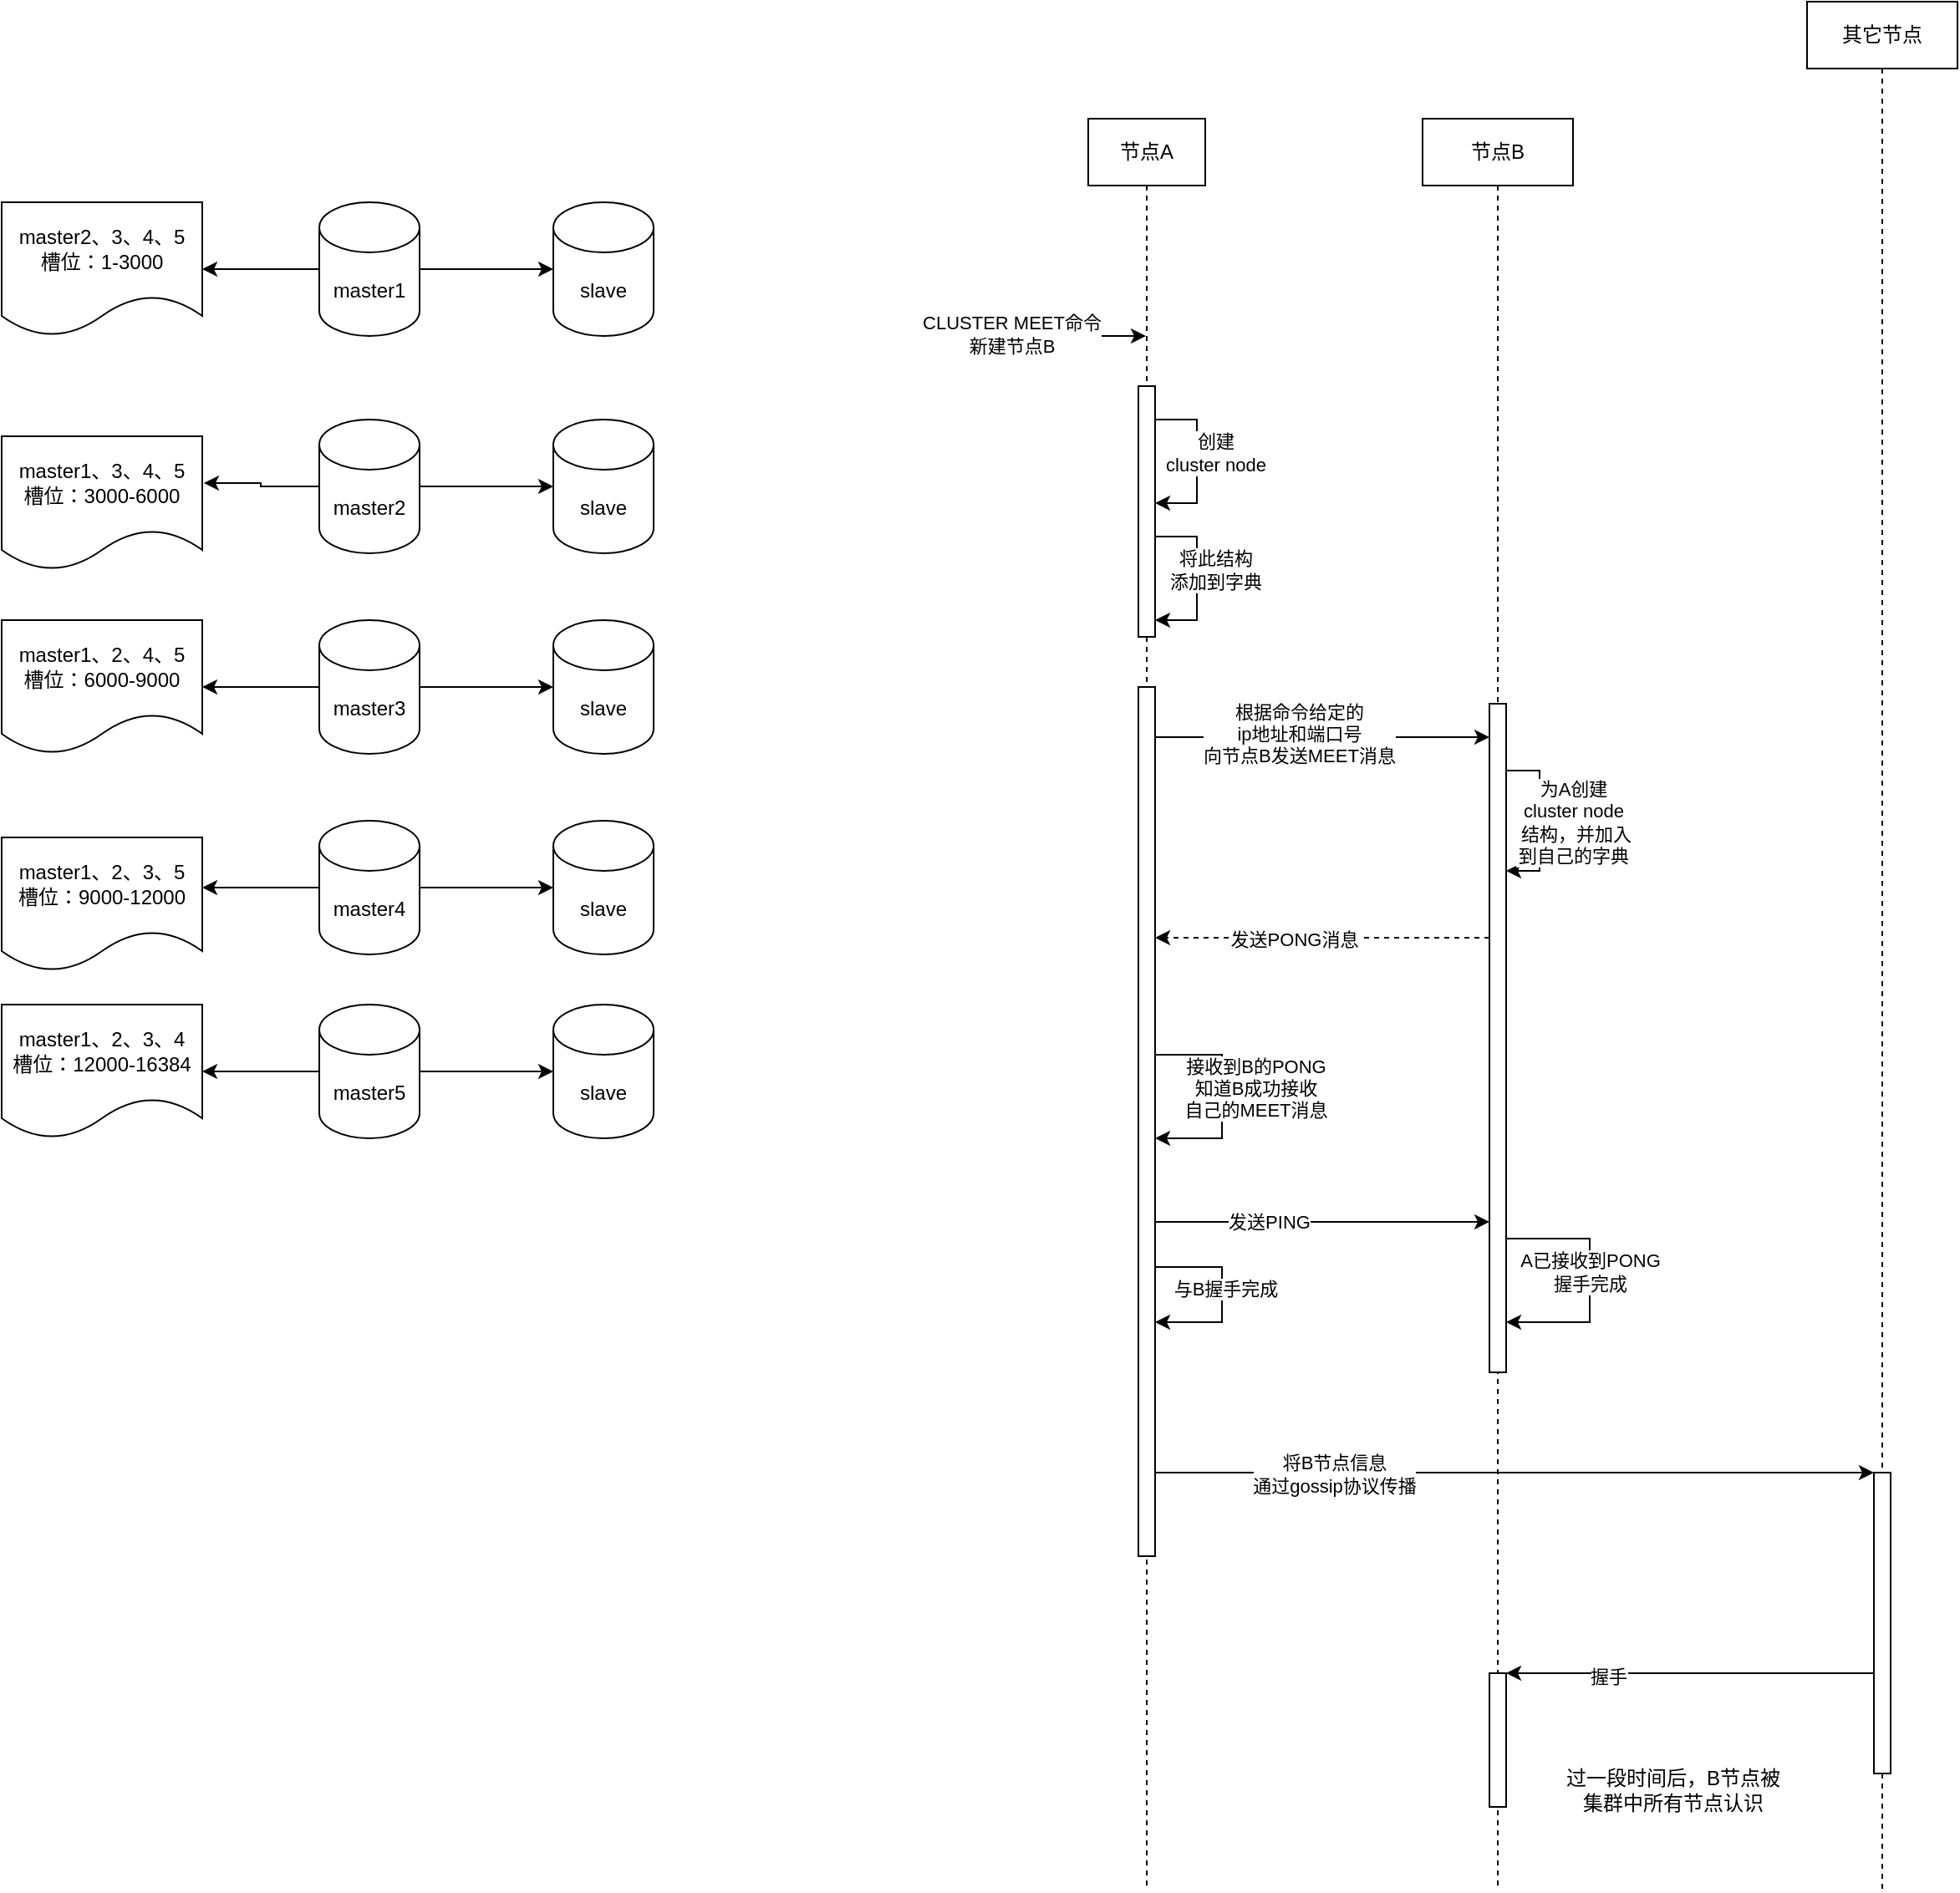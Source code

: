 <mxfile version="20.8.23" type="github">
  <diagram id="6a731a19-8d31-9384-78a2-239565b7b9f0" name="Page-1">
    <mxGraphModel dx="2603" dy="764" grid="1" gridSize="10" guides="1" tooltips="1" connect="1" arrows="1" fold="1" page="1" pageScale="1" pageWidth="1169" pageHeight="827" background="none" math="0" shadow="0">
      <root>
        <mxCell id="0" />
        <mxCell id="1" parent="0" />
        <mxCell id="H4zYBng8b11THzJkt93y-1785" style="edgeStyle=orthogonalEdgeStyle;rounded=0;orthogonalLoop=1;jettySize=auto;html=1;exitX=1;exitY=0.5;exitDx=0;exitDy=0;exitPerimeter=0;entryX=0;entryY=0.5;entryDx=0;entryDy=0;entryPerimeter=0;" edge="1" parent="1" source="H4zYBng8b11THzJkt93y-1779" target="H4zYBng8b11THzJkt93y-1784">
          <mxGeometry relative="1" as="geometry" />
        </mxCell>
        <mxCell id="H4zYBng8b11THzJkt93y-1808" style="edgeStyle=orthogonalEdgeStyle;rounded=0;orthogonalLoop=1;jettySize=auto;html=1;exitX=0;exitY=0.5;exitDx=0;exitDy=0;exitPerimeter=0;entryX=1;entryY=0.5;entryDx=0;entryDy=0;" edge="1" parent="1" source="H4zYBng8b11THzJkt93y-1779" target="H4zYBng8b11THzJkt93y-1801">
          <mxGeometry relative="1" as="geometry" />
        </mxCell>
        <mxCell id="H4zYBng8b11THzJkt93y-1779" value="master1" style="shape=cylinder3;whiteSpace=wrap;html=1;boundedLbl=1;backgroundOutline=1;size=15;" vertex="1" parent="1">
          <mxGeometry x="110" y="180" width="60" height="80" as="geometry" />
        </mxCell>
        <mxCell id="H4zYBng8b11THzJkt93y-1788" value="" style="edgeStyle=orthogonalEdgeStyle;rounded=0;orthogonalLoop=1;jettySize=auto;html=1;" edge="1" parent="1" source="H4zYBng8b11THzJkt93y-1780" target="H4zYBng8b11THzJkt93y-1787">
          <mxGeometry relative="1" as="geometry" />
        </mxCell>
        <mxCell id="H4zYBng8b11THzJkt93y-1807" style="edgeStyle=orthogonalEdgeStyle;rounded=0;orthogonalLoop=1;jettySize=auto;html=1;exitX=0;exitY=0.5;exitDx=0;exitDy=0;exitPerimeter=0;entryX=1.008;entryY=0.35;entryDx=0;entryDy=0;entryPerimeter=0;" edge="1" parent="1" source="H4zYBng8b11THzJkt93y-1780" target="H4zYBng8b11THzJkt93y-1803">
          <mxGeometry relative="1" as="geometry" />
        </mxCell>
        <mxCell id="H4zYBng8b11THzJkt93y-1780" value="master2" style="shape=cylinder3;whiteSpace=wrap;html=1;boundedLbl=1;backgroundOutline=1;size=15;" vertex="1" parent="1">
          <mxGeometry x="110" y="310" width="60" height="80" as="geometry" />
        </mxCell>
        <mxCell id="H4zYBng8b11THzJkt93y-1792" style="edgeStyle=orthogonalEdgeStyle;rounded=0;orthogonalLoop=1;jettySize=auto;html=1;exitX=1;exitY=0.5;exitDx=0;exitDy=0;exitPerimeter=0;entryX=0;entryY=0.5;entryDx=0;entryDy=0;entryPerimeter=0;" edge="1" parent="1" source="H4zYBng8b11THzJkt93y-1781" target="H4zYBng8b11THzJkt93y-1791">
          <mxGeometry relative="1" as="geometry" />
        </mxCell>
        <mxCell id="H4zYBng8b11THzJkt93y-1800" style="edgeStyle=orthogonalEdgeStyle;rounded=0;orthogonalLoop=1;jettySize=auto;html=1;exitX=0;exitY=0.5;exitDx=0;exitDy=0;exitPerimeter=0;" edge="1" parent="1" source="H4zYBng8b11THzJkt93y-1781" target="H4zYBng8b11THzJkt93y-1799">
          <mxGeometry relative="1" as="geometry" />
        </mxCell>
        <mxCell id="H4zYBng8b11THzJkt93y-1781" value="master3" style="shape=cylinder3;whiteSpace=wrap;html=1;boundedLbl=1;backgroundOutline=1;size=15;" vertex="1" parent="1">
          <mxGeometry x="110" y="430" width="60" height="80" as="geometry" />
        </mxCell>
        <mxCell id="H4zYBng8b11THzJkt93y-1795" value="" style="edgeStyle=orthogonalEdgeStyle;rounded=0;orthogonalLoop=1;jettySize=auto;html=1;" edge="1" parent="1" source="H4zYBng8b11THzJkt93y-1782" target="H4zYBng8b11THzJkt93y-1794">
          <mxGeometry relative="1" as="geometry" />
        </mxCell>
        <mxCell id="H4zYBng8b11THzJkt93y-1806" style="edgeStyle=orthogonalEdgeStyle;rounded=0;orthogonalLoop=1;jettySize=auto;html=1;exitX=0;exitY=0.5;exitDx=0;exitDy=0;exitPerimeter=0;entryX=1;entryY=0.375;entryDx=0;entryDy=0;entryPerimeter=0;" edge="1" parent="1" source="H4zYBng8b11THzJkt93y-1782" target="H4zYBng8b11THzJkt93y-1802">
          <mxGeometry relative="1" as="geometry" />
        </mxCell>
        <mxCell id="H4zYBng8b11THzJkt93y-1782" value="master4" style="shape=cylinder3;whiteSpace=wrap;html=1;boundedLbl=1;backgroundOutline=1;size=15;" vertex="1" parent="1">
          <mxGeometry x="110" y="550" width="60" height="80" as="geometry" />
        </mxCell>
        <mxCell id="H4zYBng8b11THzJkt93y-1798" style="edgeStyle=orthogonalEdgeStyle;rounded=0;orthogonalLoop=1;jettySize=auto;html=1;exitX=1;exitY=0.5;exitDx=0;exitDy=0;exitPerimeter=0;" edge="1" parent="1" source="H4zYBng8b11THzJkt93y-1783" target="H4zYBng8b11THzJkt93y-1797">
          <mxGeometry relative="1" as="geometry" />
        </mxCell>
        <mxCell id="H4zYBng8b11THzJkt93y-1805" style="edgeStyle=orthogonalEdgeStyle;rounded=0;orthogonalLoop=1;jettySize=auto;html=1;exitX=0;exitY=0.5;exitDx=0;exitDy=0;exitPerimeter=0;entryX=1;entryY=0.5;entryDx=0;entryDy=0;" edge="1" parent="1" source="H4zYBng8b11THzJkt93y-1783" target="H4zYBng8b11THzJkt93y-1804">
          <mxGeometry relative="1" as="geometry" />
        </mxCell>
        <mxCell id="H4zYBng8b11THzJkt93y-1783" value="master5" style="shape=cylinder3;whiteSpace=wrap;html=1;boundedLbl=1;backgroundOutline=1;size=15;" vertex="1" parent="1">
          <mxGeometry x="110" y="660" width="60" height="80" as="geometry" />
        </mxCell>
        <mxCell id="H4zYBng8b11THzJkt93y-1784" value="slave" style="shape=cylinder3;whiteSpace=wrap;html=1;boundedLbl=1;backgroundOutline=1;size=15;" vertex="1" parent="1">
          <mxGeometry x="250" y="180" width="60" height="80" as="geometry" />
        </mxCell>
        <mxCell id="H4zYBng8b11THzJkt93y-1787" value="slave" style="shape=cylinder3;whiteSpace=wrap;html=1;boundedLbl=1;backgroundOutline=1;size=15;" vertex="1" parent="1">
          <mxGeometry x="250" y="310" width="60" height="80" as="geometry" />
        </mxCell>
        <mxCell id="H4zYBng8b11THzJkt93y-1791" value="slave" style="shape=cylinder3;whiteSpace=wrap;html=1;boundedLbl=1;backgroundOutline=1;size=15;" vertex="1" parent="1">
          <mxGeometry x="250" y="430" width="60" height="80" as="geometry" />
        </mxCell>
        <mxCell id="H4zYBng8b11THzJkt93y-1794" value="slave" style="shape=cylinder3;whiteSpace=wrap;html=1;boundedLbl=1;backgroundOutline=1;size=15;" vertex="1" parent="1">
          <mxGeometry x="250" y="550" width="60" height="80" as="geometry" />
        </mxCell>
        <mxCell id="H4zYBng8b11THzJkt93y-1797" value="slave" style="shape=cylinder3;whiteSpace=wrap;html=1;boundedLbl=1;backgroundOutline=1;size=15;" vertex="1" parent="1">
          <mxGeometry x="250" y="660" width="60" height="80" as="geometry" />
        </mxCell>
        <mxCell id="H4zYBng8b11THzJkt93y-1799" value="master1、2、4、5&lt;br&gt;槽位：6000-9000" style="shape=document;whiteSpace=wrap;html=1;boundedLbl=1;" vertex="1" parent="1">
          <mxGeometry x="-80" y="430" width="120" height="80" as="geometry" />
        </mxCell>
        <mxCell id="H4zYBng8b11THzJkt93y-1801" value="master2、3、4、5&lt;br&gt;槽位：1-3000" style="shape=document;whiteSpace=wrap;html=1;boundedLbl=1;" vertex="1" parent="1">
          <mxGeometry x="-80" y="180" width="120" height="80" as="geometry" />
        </mxCell>
        <mxCell id="H4zYBng8b11THzJkt93y-1802" value="master1、2、3、5&lt;br&gt;槽位：9000-12000" style="shape=document;whiteSpace=wrap;html=1;boundedLbl=1;" vertex="1" parent="1">
          <mxGeometry x="-80" y="560" width="120" height="80" as="geometry" />
        </mxCell>
        <mxCell id="H4zYBng8b11THzJkt93y-1803" value="master1、3、4、5&lt;br&gt;槽位：3000-6000" style="shape=document;whiteSpace=wrap;html=1;boundedLbl=1;" vertex="1" parent="1">
          <mxGeometry x="-80" y="320" width="120" height="80" as="geometry" />
        </mxCell>
        <mxCell id="H4zYBng8b11THzJkt93y-1804" value="master1、2、3、4&lt;br&gt;槽位：12000-16384" style="shape=document;whiteSpace=wrap;html=1;boundedLbl=1;" vertex="1" parent="1">
          <mxGeometry x="-80" y="660" width="120" height="80" as="geometry" />
        </mxCell>
        <mxCell id="H4zYBng8b11THzJkt93y-1809" value="节点A" style="shape=umlLifeline;perimeter=lifelinePerimeter;whiteSpace=wrap;html=1;container=1;dropTarget=0;collapsible=0;recursiveResize=0;outlineConnect=0;portConstraint=eastwest;newEdgeStyle={&quot;edgeStyle&quot;:&quot;elbowEdgeStyle&quot;,&quot;elbow&quot;:&quot;vertical&quot;,&quot;curved&quot;:0,&quot;rounded&quot;:0};" vertex="1" parent="1">
          <mxGeometry x="570" y="130" width="70" height="1060" as="geometry" />
        </mxCell>
        <mxCell id="H4zYBng8b11THzJkt93y-1825" value="" style="html=1;points=[];perimeter=orthogonalPerimeter;outlineConnect=0;targetShapes=umlLifeline;portConstraint=eastwest;newEdgeStyle={&quot;edgeStyle&quot;:&quot;elbowEdgeStyle&quot;,&quot;elbow&quot;:&quot;vertical&quot;,&quot;curved&quot;:0,&quot;rounded&quot;:0};" vertex="1" parent="H4zYBng8b11THzJkt93y-1809">
          <mxGeometry x="30" y="340" width="10" height="520" as="geometry" />
        </mxCell>
        <mxCell id="H4zYBng8b11THzJkt93y-1811" value="" style="endArrow=classic;html=1;rounded=0;" edge="1" parent="1" target="H4zYBng8b11THzJkt93y-1809">
          <mxGeometry width="50" height="50" relative="1" as="geometry">
            <mxPoint x="490" y="260" as="sourcePoint" />
            <mxPoint x="540" y="210" as="targetPoint" />
          </mxGeometry>
        </mxCell>
        <mxCell id="H4zYBng8b11THzJkt93y-1812" value="CLUSTER MEET命令&lt;br&gt;新建节点B" style="edgeLabel;html=1;align=center;verticalAlign=middle;resizable=0;points=[];" vertex="1" connectable="0" parent="H4zYBng8b11THzJkt93y-1811">
          <mxGeometry x="-0.414" y="1" relative="1" as="geometry">
            <mxPoint as="offset" />
          </mxGeometry>
        </mxCell>
        <mxCell id="H4zYBng8b11THzJkt93y-1813" value="" style="group" vertex="1" connectable="0" parent="1">
          <mxGeometry x="600" y="290" width="45" height="150" as="geometry" />
        </mxCell>
        <mxCell id="H4zYBng8b11THzJkt93y-1814" value="" style="html=1;points=[];perimeter=orthogonalPerimeter;outlineConnect=0;targetShapes=umlLifeline;portConstraint=eastwest;newEdgeStyle={&quot;edgeStyle&quot;:&quot;elbowEdgeStyle&quot;,&quot;elbow&quot;:&quot;vertical&quot;,&quot;curved&quot;:0,&quot;rounded&quot;:0};" vertex="1" parent="H4zYBng8b11THzJkt93y-1813">
          <mxGeometry width="10" height="150" as="geometry" />
        </mxCell>
        <mxCell id="H4zYBng8b11THzJkt93y-1815" value="" style="endArrow=classic;html=1;rounded=0;edgeStyle=orthogonalEdgeStyle;" edge="1" parent="H4zYBng8b11THzJkt93y-1813" source="H4zYBng8b11THzJkt93y-1814" target="H4zYBng8b11THzJkt93y-1814">
          <mxGeometry width="50" height="50" relative="1" as="geometry">
            <mxPoint x="15" y="54.545" as="sourcePoint" />
            <mxPoint x="15" y="122.727" as="targetPoint" />
            <Array as="points">
              <mxPoint x="35" y="20" />
              <mxPoint x="35" y="70" />
            </Array>
          </mxGeometry>
        </mxCell>
        <mxCell id="H4zYBng8b11THzJkt93y-1816" value="创建&lt;br&gt;cluster node" style="edgeLabel;html=1;align=center;verticalAlign=middle;resizable=0;points=[];" vertex="1" connectable="0" parent="H4zYBng8b11THzJkt93y-1815">
          <mxGeometry x="-0.68" relative="1" as="geometry">
            <mxPoint x="20" y="20" as="offset" />
          </mxGeometry>
        </mxCell>
        <mxCell id="H4zYBng8b11THzJkt93y-1820" value="" style="endArrow=classic;html=1;rounded=0;edgeStyle=orthogonalEdgeStyle;" edge="1" parent="H4zYBng8b11THzJkt93y-1813">
          <mxGeometry width="50" height="50" relative="1" as="geometry">
            <mxPoint x="10" y="90" as="sourcePoint" />
            <mxPoint x="10" y="140" as="targetPoint" />
            <Array as="points">
              <mxPoint x="35" y="90" />
              <mxPoint x="35" y="140" />
            </Array>
          </mxGeometry>
        </mxCell>
        <mxCell id="H4zYBng8b11THzJkt93y-1821" value="将此结构&lt;br&gt;添加到字典" style="edgeLabel;html=1;align=center;verticalAlign=middle;resizable=0;points=[];" vertex="1" connectable="0" parent="H4zYBng8b11THzJkt93y-1820">
          <mxGeometry x="-0.68" relative="1" as="geometry">
            <mxPoint x="20" y="20" as="offset" />
          </mxGeometry>
        </mxCell>
        <mxCell id="H4zYBng8b11THzJkt93y-1822" value="节点B" style="shape=umlLifeline;perimeter=lifelinePerimeter;whiteSpace=wrap;html=1;container=1;dropTarget=0;collapsible=0;recursiveResize=0;outlineConnect=0;portConstraint=eastwest;newEdgeStyle={&quot;edgeStyle&quot;:&quot;elbowEdgeStyle&quot;,&quot;elbow&quot;:&quot;vertical&quot;,&quot;curved&quot;:0,&quot;rounded&quot;:0};" vertex="1" parent="1">
          <mxGeometry x="770" y="130" width="90" height="1060" as="geometry" />
        </mxCell>
        <mxCell id="H4zYBng8b11THzJkt93y-1823" value="" style="html=1;points=[];perimeter=orthogonalPerimeter;outlineConnect=0;targetShapes=umlLifeline;portConstraint=eastwest;newEdgeStyle={&quot;edgeStyle&quot;:&quot;elbowEdgeStyle&quot;,&quot;elbow&quot;:&quot;vertical&quot;,&quot;curved&quot;:0,&quot;rounded&quot;:0};" vertex="1" parent="H4zYBng8b11THzJkt93y-1822">
          <mxGeometry x="40" y="350" width="10" height="400" as="geometry" />
        </mxCell>
        <mxCell id="H4zYBng8b11THzJkt93y-1827" value="" style="endArrow=classic;html=1;rounded=0;edgeStyle=orthogonalEdgeStyle;" edge="1" parent="H4zYBng8b11THzJkt93y-1822" source="H4zYBng8b11THzJkt93y-1823" target="H4zYBng8b11THzJkt93y-1823">
          <mxGeometry width="50" height="50" relative="1" as="geometry">
            <mxPoint x="50" y="390" as="sourcePoint" />
            <mxPoint x="70" y="430" as="targetPoint" />
            <Array as="points">
              <mxPoint x="70" y="390" />
              <mxPoint x="70" y="450" />
            </Array>
          </mxGeometry>
        </mxCell>
        <mxCell id="H4zYBng8b11THzJkt93y-1828" value="为A创建&lt;br&gt;cluster node&lt;br&gt;&amp;nbsp;结构，并加入&lt;br&gt;到自己的字典" style="edgeLabel;html=1;align=center;verticalAlign=middle;resizable=0;points=[];" vertex="1" connectable="0" parent="H4zYBng8b11THzJkt93y-1827">
          <mxGeometry x="-0.262" relative="1" as="geometry">
            <mxPoint x="20" y="14" as="offset" />
          </mxGeometry>
        </mxCell>
        <mxCell id="H4zYBng8b11THzJkt93y-1844" value="" style="html=1;points=[];perimeter=orthogonalPerimeter;outlineConnect=0;targetShapes=umlLifeline;portConstraint=eastwest;newEdgeStyle={&quot;edgeStyle&quot;:&quot;elbowEdgeStyle&quot;,&quot;elbow&quot;:&quot;vertical&quot;,&quot;curved&quot;:0,&quot;rounded&quot;:0};" vertex="1" parent="H4zYBng8b11THzJkt93y-1822">
          <mxGeometry x="40" y="930" width="10" height="80" as="geometry" />
        </mxCell>
        <mxCell id="H4zYBng8b11THzJkt93y-1824" value="" style="endArrow=classic;html=1;rounded=0;" edge="1" parent="1" target="H4zYBng8b11THzJkt93y-1823">
          <mxGeometry width="50" height="50" relative="1" as="geometry">
            <mxPoint x="610" y="500.0" as="sourcePoint" />
            <mxPoint x="815" y="500.0" as="targetPoint" />
          </mxGeometry>
        </mxCell>
        <mxCell id="H4zYBng8b11THzJkt93y-1826" value="根据命令给定的&lt;br&gt;ip地址和端口号&lt;br&gt;向节点B发送MEET消息" style="edgeLabel;html=1;align=center;verticalAlign=middle;resizable=0;points=[];" vertex="1" connectable="0" parent="H4zYBng8b11THzJkt93y-1824">
          <mxGeometry x="-0.661" y="2" relative="1" as="geometry">
            <mxPoint x="52" as="offset" />
          </mxGeometry>
        </mxCell>
        <mxCell id="H4zYBng8b11THzJkt93y-1829" value="" style="endArrow=classic;html=1;rounded=0;dashed=1;" edge="1" parent="1">
          <mxGeometry width="50" height="50" relative="1" as="geometry">
            <mxPoint x="810" y="620" as="sourcePoint" />
            <mxPoint x="610" y="620" as="targetPoint" />
          </mxGeometry>
        </mxCell>
        <mxCell id="H4zYBng8b11THzJkt93y-1830" value="发送PONG消息" style="edgeLabel;html=1;align=center;verticalAlign=middle;resizable=0;points=[];" vertex="1" connectable="0" parent="H4zYBng8b11THzJkt93y-1829">
          <mxGeometry x="0.17" y="1" relative="1" as="geometry">
            <mxPoint as="offset" />
          </mxGeometry>
        </mxCell>
        <mxCell id="H4zYBng8b11THzJkt93y-1831" value="" style="endArrow=classic;html=1;rounded=0;edgeStyle=orthogonalEdgeStyle;" edge="1" parent="1" target="H4zYBng8b11THzJkt93y-1825">
          <mxGeometry width="50" height="50" relative="1" as="geometry">
            <mxPoint x="610" y="690" as="sourcePoint" />
            <mxPoint x="650" y="750" as="targetPoint" />
            <Array as="points">
              <mxPoint x="650" y="690" />
              <mxPoint x="650" y="740" />
            </Array>
          </mxGeometry>
        </mxCell>
        <mxCell id="H4zYBng8b11THzJkt93y-1832" value="接收到B的PONG&lt;br&gt;知道B成功接收&lt;br&gt;自己的MEET消息" style="edgeLabel;html=1;align=center;verticalAlign=middle;resizable=0;points=[];" vertex="1" connectable="0" parent="H4zYBng8b11THzJkt93y-1831">
          <mxGeometry x="-0.215" relative="1" as="geometry">
            <mxPoint x="20" y="9" as="offset" />
          </mxGeometry>
        </mxCell>
        <mxCell id="H4zYBng8b11THzJkt93y-1833" value="" style="endArrow=classic;html=1;rounded=0;" edge="1" parent="1" source="H4zYBng8b11THzJkt93y-1825" target="H4zYBng8b11THzJkt93y-1823">
          <mxGeometry width="50" height="50" relative="1" as="geometry">
            <mxPoint x="630" y="800" as="sourcePoint" />
            <mxPoint x="680" y="750" as="targetPoint" />
            <Array as="points">
              <mxPoint x="710" y="790" />
            </Array>
          </mxGeometry>
        </mxCell>
        <mxCell id="H4zYBng8b11THzJkt93y-1834" value="发送PING" style="edgeLabel;html=1;align=center;verticalAlign=middle;resizable=0;points=[];" vertex="1" connectable="0" parent="H4zYBng8b11THzJkt93y-1833">
          <mxGeometry x="-0.32" relative="1" as="geometry">
            <mxPoint as="offset" />
          </mxGeometry>
        </mxCell>
        <mxCell id="H4zYBng8b11THzJkt93y-1836" value="" style="endArrow=classic;html=1;rounded=0;edgeStyle=orthogonalEdgeStyle;" edge="1" parent="1" target="H4zYBng8b11THzJkt93y-1823">
          <mxGeometry width="50" height="50" relative="1" as="geometry">
            <mxPoint x="820" y="810" as="sourcePoint" />
            <mxPoint x="880" y="810" as="targetPoint" />
            <Array as="points">
              <mxPoint x="820" y="800" />
              <mxPoint x="870" y="800" />
              <mxPoint x="870" y="850" />
            </Array>
          </mxGeometry>
        </mxCell>
        <mxCell id="H4zYBng8b11THzJkt93y-1837" value="A已接收到PONG&lt;br&gt;握手完成" style="edgeLabel;html=1;align=center;verticalAlign=middle;resizable=0;points=[];" vertex="1" connectable="0" parent="H4zYBng8b11THzJkt93y-1836">
          <mxGeometry x="-0.125" relative="1" as="geometry">
            <mxPoint y="10" as="offset" />
          </mxGeometry>
        </mxCell>
        <mxCell id="H4zYBng8b11THzJkt93y-1838" value="其它节点" style="shape=umlLifeline;perimeter=lifelinePerimeter;whiteSpace=wrap;html=1;container=1;dropTarget=0;collapsible=0;recursiveResize=0;outlineConnect=0;portConstraint=eastwest;newEdgeStyle={&quot;edgeStyle&quot;:&quot;elbowEdgeStyle&quot;,&quot;elbow&quot;:&quot;vertical&quot;,&quot;curved&quot;:0,&quot;rounded&quot;:0};" vertex="1" parent="1">
          <mxGeometry x="1000" y="60" width="90" height="1130" as="geometry" />
        </mxCell>
        <mxCell id="H4zYBng8b11THzJkt93y-1841" value="" style="html=1;points=[];perimeter=orthogonalPerimeter;outlineConnect=0;targetShapes=umlLifeline;portConstraint=eastwest;newEdgeStyle={&quot;edgeStyle&quot;:&quot;elbowEdgeStyle&quot;,&quot;elbow&quot;:&quot;vertical&quot;,&quot;curved&quot;:0,&quot;rounded&quot;:0};" vertex="1" parent="H4zYBng8b11THzJkt93y-1838">
          <mxGeometry x="40" y="880" width="10" height="180" as="geometry" />
        </mxCell>
        <mxCell id="H4zYBng8b11THzJkt93y-1839" value="" style="endArrow=classic;html=1;rounded=0;edgeStyle=orthogonalEdgeStyle;" edge="1" parent="1" target="H4zYBng8b11THzJkt93y-1825">
          <mxGeometry width="50" height="50" relative="1" as="geometry">
            <mxPoint x="610" y="827" as="sourcePoint" />
            <mxPoint x="670" y="827" as="targetPoint" />
            <Array as="points">
              <mxPoint x="610" y="817" />
              <mxPoint x="650" y="817" />
              <mxPoint x="650" y="850" />
            </Array>
          </mxGeometry>
        </mxCell>
        <mxCell id="H4zYBng8b11THzJkt93y-1840" value="与B握手完成" style="edgeLabel;html=1;align=center;verticalAlign=middle;resizable=0;points=[];" vertex="1" connectable="0" parent="H4zYBng8b11THzJkt93y-1839">
          <mxGeometry x="-0.106" y="2" relative="1" as="geometry">
            <mxPoint y="8" as="offset" />
          </mxGeometry>
        </mxCell>
        <mxCell id="H4zYBng8b11THzJkt93y-1842" value="" style="endArrow=classic;html=1;rounded=0;" edge="1" parent="1" source="H4zYBng8b11THzJkt93y-1825" target="H4zYBng8b11THzJkt93y-1841">
          <mxGeometry width="50" height="50" relative="1" as="geometry">
            <mxPoint x="740" y="970" as="sourcePoint" />
            <mxPoint x="1040" y="970" as="targetPoint" />
          </mxGeometry>
        </mxCell>
        <mxCell id="H4zYBng8b11THzJkt93y-1843" value="将B节点信息&lt;br&gt;通过gossip协议传播" style="edgeLabel;html=1;align=center;verticalAlign=middle;resizable=0;points=[];" vertex="1" connectable="0" parent="H4zYBng8b11THzJkt93y-1842">
          <mxGeometry x="-0.502" y="-1" relative="1" as="geometry">
            <mxPoint as="offset" />
          </mxGeometry>
        </mxCell>
        <mxCell id="H4zYBng8b11THzJkt93y-1845" value="" style="endArrow=classic;html=1;rounded=0;" edge="1" parent="1" source="H4zYBng8b11THzJkt93y-1841" target="H4zYBng8b11THzJkt93y-1844">
          <mxGeometry width="50" height="50" relative="1" as="geometry">
            <mxPoint x="950" y="1110" as="sourcePoint" />
            <mxPoint x="1000" y="1060" as="targetPoint" />
          </mxGeometry>
        </mxCell>
        <mxCell id="H4zYBng8b11THzJkt93y-1846" value="握手" style="edgeLabel;html=1;align=center;verticalAlign=middle;resizable=0;points=[];" vertex="1" connectable="0" parent="H4zYBng8b11THzJkt93y-1845">
          <mxGeometry x="0.446" y="2" relative="1" as="geometry">
            <mxPoint as="offset" />
          </mxGeometry>
        </mxCell>
        <mxCell id="H4zYBng8b11THzJkt93y-1847" value="过一段时间后，B节点被集群中所有节点认识" style="text;html=1;strokeColor=none;fillColor=none;align=center;verticalAlign=middle;whiteSpace=wrap;rounded=0;" vertex="1" parent="1">
          <mxGeometry x="850" y="1110" width="140" height="40" as="geometry" />
        </mxCell>
      </root>
    </mxGraphModel>
  </diagram>
</mxfile>
